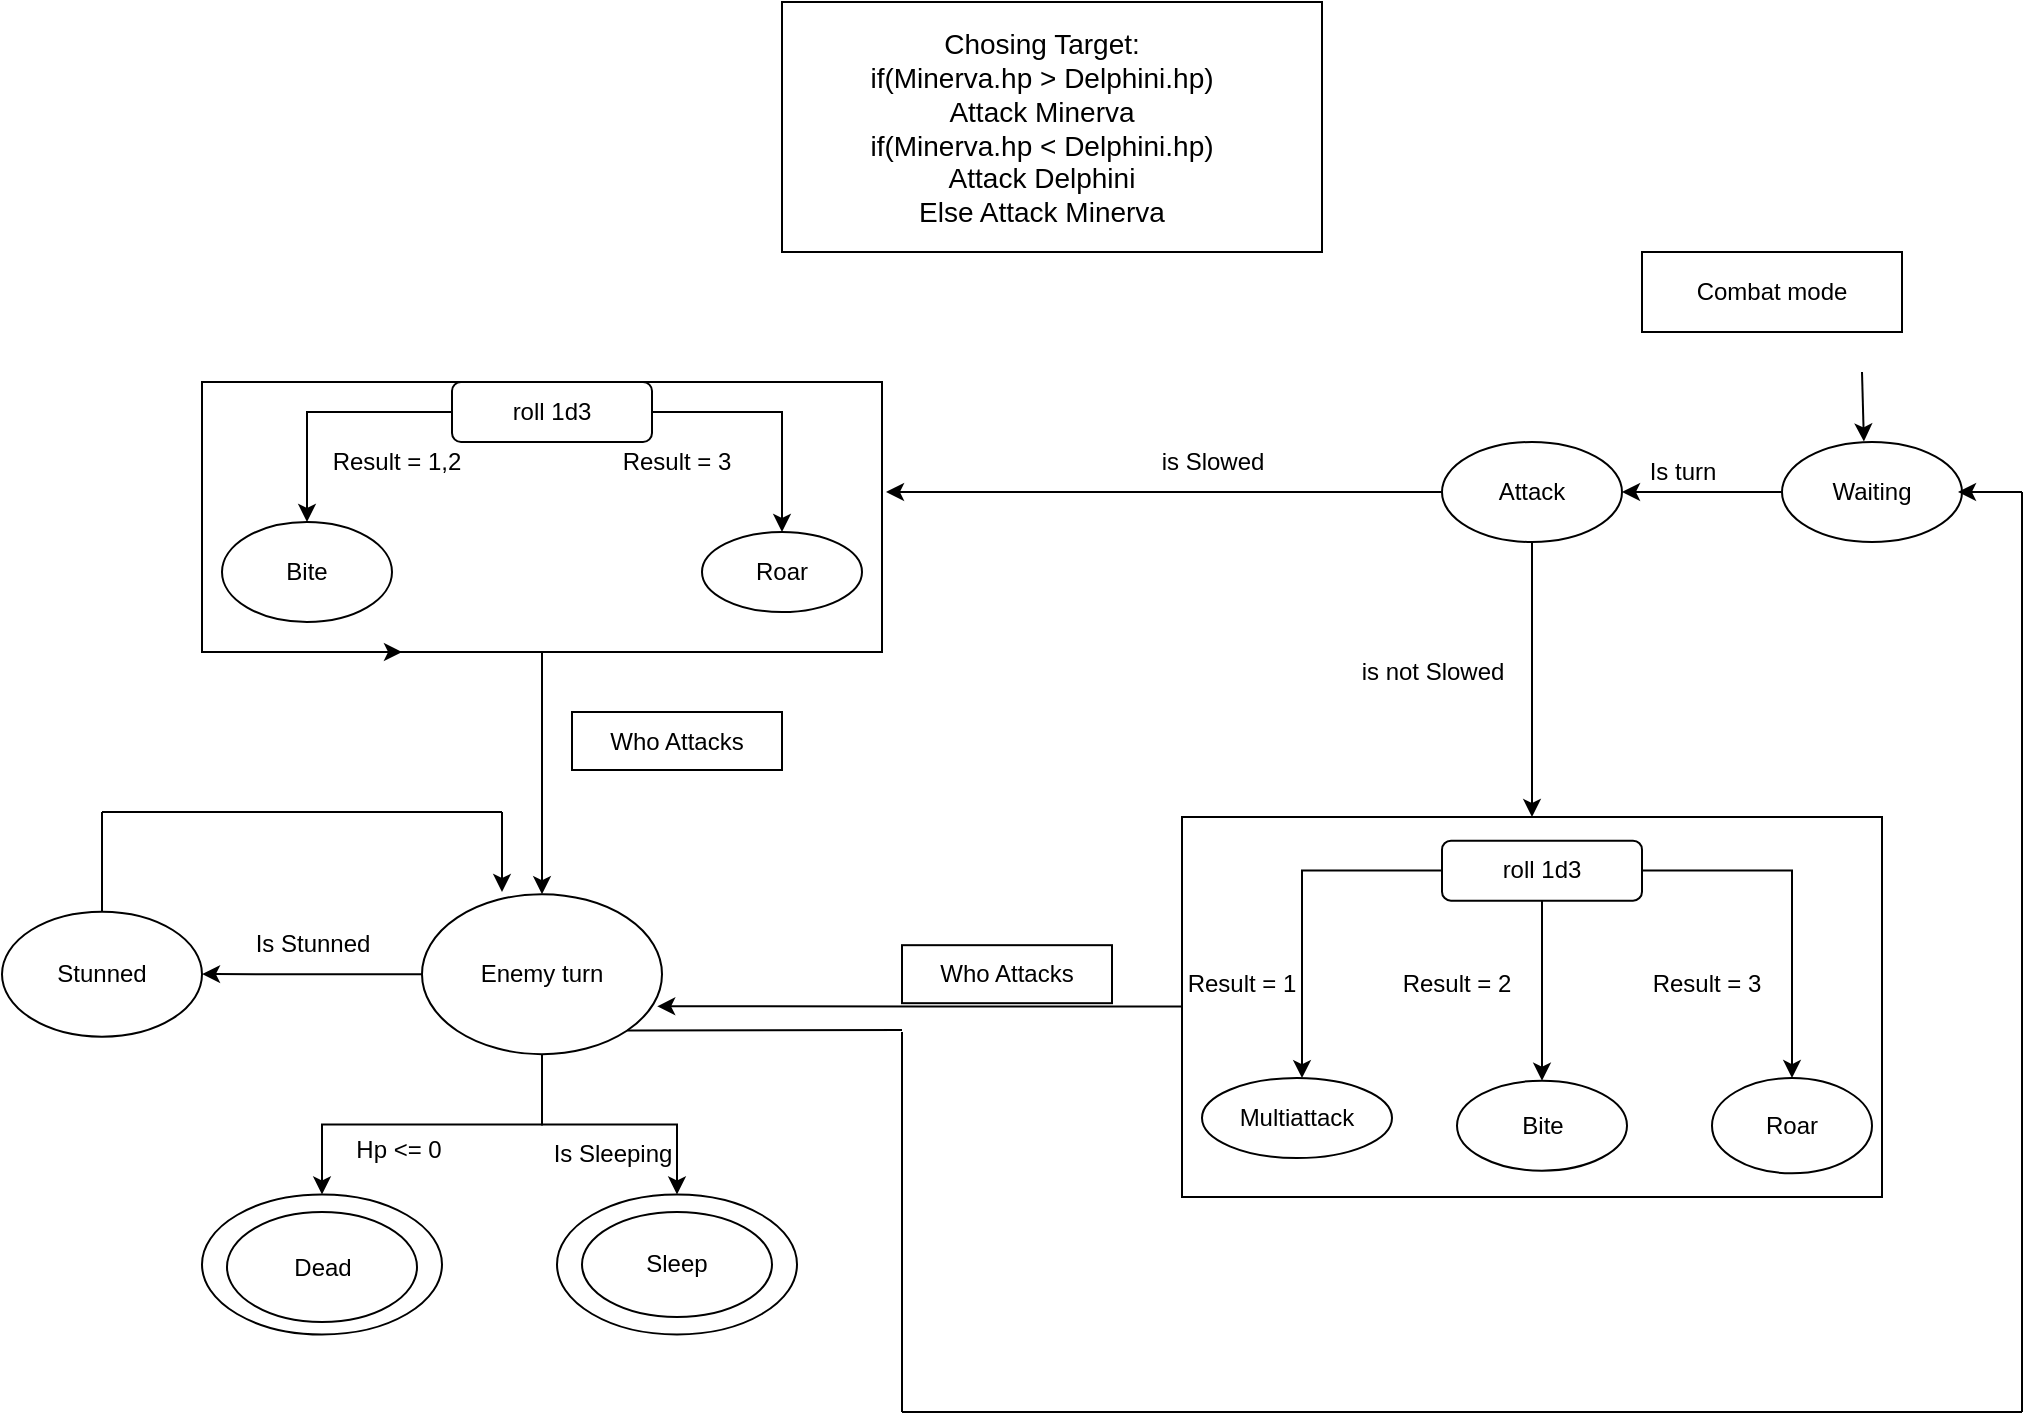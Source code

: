 <mxfile version="14.0.1" type="device" pages="2"><diagram id="6VOfIkp5MJ4eVVZs-sxr" name="Page-1"><mxGraphModel dx="1865" dy="1717" grid="1" gridSize="10" guides="1" tooltips="1" connect="1" arrows="1" fold="1" page="1" pageScale="1" pageWidth="827" pageHeight="1169" math="0" shadow="0"><root><mxCell id="0"/><mxCell id="1" parent="0"/><mxCell id="dRiMsYf3ziV_F4SYaDLX-1" value="Combat mode" style="rounded=0;whiteSpace=wrap;html=1;" parent="1" vertex="1"><mxGeometry x="408" y="118" width="130" height="40" as="geometry"/></mxCell><mxCell id="dRiMsYf3ziV_F4SYaDLX-2" value="" style="edgeStyle=orthogonalEdgeStyle;rounded=0;orthogonalLoop=1;jettySize=auto;html=1;" parent="1" source="dRiMsYf3ziV_F4SYaDLX-3" target="dRiMsYf3ziV_F4SYaDLX-35" edge="1"><mxGeometry relative="1" as="geometry"/></mxCell><mxCell id="dRiMsYf3ziV_F4SYaDLX-3" value="Waiting" style="ellipse;whiteSpace=wrap;html=1;" parent="1" vertex="1"><mxGeometry x="478" y="213" width="90" height="50" as="geometry"/></mxCell><mxCell id="dRiMsYf3ziV_F4SYaDLX-4" value="Stunned" style="ellipse;whiteSpace=wrap;html=1;" parent="1" vertex="1"><mxGeometry x="-412" y="447.84" width="100" height="62.5" as="geometry"/></mxCell><mxCell id="dRiMsYf3ziV_F4SYaDLX-5" value="" style="ellipse;whiteSpace=wrap;html=1;direction=west;" parent="1" vertex="1"><mxGeometry x="-134.5" y="589.25" width="120" height="70" as="geometry"/></mxCell><mxCell id="dRiMsYf3ziV_F4SYaDLX-6" value="Sleep" style="ellipse;whiteSpace=wrap;html=1;" parent="1" vertex="1"><mxGeometry x="-122" y="598" width="95" height="52.5" as="geometry"/></mxCell><mxCell id="dRiMsYf3ziV_F4SYaDLX-7" style="edgeStyle=orthogonalEdgeStyle;rounded=0;orthogonalLoop=1;jettySize=auto;html=1;" parent="1" source="dRiMsYf3ziV_F4SYaDLX-8" target="dRiMsYf3ziV_F4SYaDLX-40" edge="1"><mxGeometry relative="1" as="geometry"/></mxCell><mxCell id="dRiMsYf3ziV_F4SYaDLX-8" value="" style="rounded=0;whiteSpace=wrap;html=1;" parent="1" vertex="1"><mxGeometry x="-312" y="183" width="340" height="135" as="geometry"/></mxCell><mxCell id="dRiMsYf3ziV_F4SYaDLX-9" value="is Slowed" style="text;html=1;align=center;verticalAlign=middle;resizable=0;points=[];autosize=1;" parent="1" vertex="1"><mxGeometry x="158" y="213" width="70" height="20" as="geometry"/></mxCell><mxCell id="dRiMsYf3ziV_F4SYaDLX-10" value="" style="edgeStyle=orthogonalEdgeStyle;rounded=0;orthogonalLoop=1;jettySize=auto;html=1;" parent="1" source="dRiMsYf3ziV_F4SYaDLX-12" target="dRiMsYf3ziV_F4SYaDLX-13" edge="1"><mxGeometry relative="1" as="geometry"/></mxCell><mxCell id="dRiMsYf3ziV_F4SYaDLX-11" value="" style="edgeStyle=orthogonalEdgeStyle;rounded=0;orthogonalLoop=1;jettySize=auto;html=1;" parent="1" source="dRiMsYf3ziV_F4SYaDLX-12" target="dRiMsYf3ziV_F4SYaDLX-15" edge="1"><mxGeometry relative="1" as="geometry"/></mxCell><mxCell id="dRiMsYf3ziV_F4SYaDLX-12" value="roll 1d3" style="rounded=1;whiteSpace=wrap;html=1;" parent="1" vertex="1"><mxGeometry x="-187" y="183" width="100" height="30" as="geometry"/></mxCell><mxCell id="dRiMsYf3ziV_F4SYaDLX-13" value="Bite" style="ellipse;whiteSpace=wrap;html=1;rounded=1;" parent="1" vertex="1"><mxGeometry x="-302" y="253" width="85" height="50" as="geometry"/></mxCell><mxCell id="dRiMsYf3ziV_F4SYaDLX-14" value="Result = 1,2" style="text;html=1;strokeColor=none;fillColor=none;align=center;verticalAlign=middle;whiteSpace=wrap;rounded=0;rotation=0;" parent="1" vertex="1"><mxGeometry x="-252" y="213" width="75" height="20" as="geometry"/></mxCell><mxCell id="dRiMsYf3ziV_F4SYaDLX-15" value="Roar" style="ellipse;whiteSpace=wrap;html=1;rounded=1;" parent="1" vertex="1"><mxGeometry x="-62" y="258" width="80" height="40" as="geometry"/></mxCell><mxCell id="dRiMsYf3ziV_F4SYaDLX-16" value="Result = 3" style="text;html=1;strokeColor=none;fillColor=none;align=center;verticalAlign=middle;whiteSpace=wrap;rounded=0;rotation=0;" parent="1" vertex="1"><mxGeometry x="-112" y="213" width="75" height="20" as="geometry"/></mxCell><mxCell id="dRiMsYf3ziV_F4SYaDLX-17" style="edgeStyle=orthogonalEdgeStyle;rounded=0;orthogonalLoop=1;jettySize=auto;html=1;entryX=0.98;entryY=0.701;entryDx=0;entryDy=0;entryPerimeter=0;" parent="1" source="dRiMsYf3ziV_F4SYaDLX-18" target="dRiMsYf3ziV_F4SYaDLX-40" edge="1"><mxGeometry relative="1" as="geometry"><Array as="points"><mxPoint x="48" y="496"/></Array></mxGeometry></mxCell><mxCell id="dRiMsYf3ziV_F4SYaDLX-18" value="" style="whiteSpace=wrap;html=1;" parent="1" vertex="1"><mxGeometry x="178" y="400.5" width="350" height="190" as="geometry"/></mxCell><mxCell id="dRiMsYf3ziV_F4SYaDLX-19" value="is not Slowed" style="text;html=1;align=center;verticalAlign=middle;resizable=0;points=[];autosize=1;" parent="1" vertex="1"><mxGeometry x="258" y="318" width="90" height="20" as="geometry"/></mxCell><mxCell id="dRiMsYf3ziV_F4SYaDLX-20" value="" style="edgeStyle=orthogonalEdgeStyle;rounded=0;orthogonalLoop=1;jettySize=auto;html=1;" parent="1" source="dRiMsYf3ziV_F4SYaDLX-23" target="dRiMsYf3ziV_F4SYaDLX-24" edge="1"><mxGeometry relative="1" as="geometry"><Array as="points"><mxPoint x="238" y="427.5"/></Array></mxGeometry></mxCell><mxCell id="dRiMsYf3ziV_F4SYaDLX-21" value="" style="edgeStyle=orthogonalEdgeStyle;rounded=0;orthogonalLoop=1;jettySize=auto;html=1;" parent="1" source="dRiMsYf3ziV_F4SYaDLX-23" target="dRiMsYf3ziV_F4SYaDLX-26" edge="1"><mxGeometry relative="1" as="geometry"/></mxCell><mxCell id="dRiMsYf3ziV_F4SYaDLX-22" value="" style="edgeStyle=orthogonalEdgeStyle;rounded=0;orthogonalLoop=1;jettySize=auto;html=1;" parent="1" source="dRiMsYf3ziV_F4SYaDLX-23" target="dRiMsYf3ziV_F4SYaDLX-28" edge="1"><mxGeometry relative="1" as="geometry"/></mxCell><mxCell id="dRiMsYf3ziV_F4SYaDLX-23" value="roll 1d3" style="rounded=1;whiteSpace=wrap;html=1;" parent="1" vertex="1"><mxGeometry x="308" y="412.34" width="100" height="30" as="geometry"/></mxCell><mxCell id="dRiMsYf3ziV_F4SYaDLX-24" value="Multiattack" style="ellipse;whiteSpace=wrap;html=1;rounded=1;" parent="1" vertex="1"><mxGeometry x="188" y="531.03" width="95" height="40" as="geometry"/></mxCell><mxCell id="dRiMsYf3ziV_F4SYaDLX-25" value="Result = 1" style="text;html=1;strokeColor=none;fillColor=none;align=center;verticalAlign=middle;whiteSpace=wrap;rounded=0;" parent="1" vertex="1"><mxGeometry x="178" y="466.09" width="60" height="35" as="geometry"/></mxCell><mxCell id="dRiMsYf3ziV_F4SYaDLX-26" value="Bite" style="ellipse;whiteSpace=wrap;html=1;rounded=1;" parent="1" vertex="1"><mxGeometry x="315.5" y="532.34" width="85" height="45" as="geometry"/></mxCell><mxCell id="dRiMsYf3ziV_F4SYaDLX-27" value="Result = 2" style="text;html=1;strokeColor=none;fillColor=none;align=center;verticalAlign=middle;whiteSpace=wrap;rounded=0;" parent="1" vertex="1"><mxGeometry x="283" y="473.59" width="65" height="20" as="geometry"/></mxCell><mxCell id="dRiMsYf3ziV_F4SYaDLX-28" value="Roar" style="ellipse;whiteSpace=wrap;html=1;rounded=1;" parent="1" vertex="1"><mxGeometry x="443" y="531.03" width="80" height="47.63" as="geometry"/></mxCell><mxCell id="dRiMsYf3ziV_F4SYaDLX-29" value="Result = 3" style="text;html=1;strokeColor=none;fillColor=none;align=center;verticalAlign=middle;whiteSpace=wrap;rounded=0;" parent="1" vertex="1"><mxGeometry x="408" y="473.59" width="65" height="20" as="geometry"/></mxCell><mxCell id="dRiMsYf3ziV_F4SYaDLX-30" value="Is Sleeping" style="text;html=1;align=center;verticalAlign=middle;resizable=0;points=[];autosize=1;" parent="1" vertex="1"><mxGeometry x="-142" y="558.66" width="70" height="20" as="geometry"/></mxCell><mxCell id="dRiMsYf3ziV_F4SYaDLX-31" value="Is Stunned" style="text;html=1;align=center;verticalAlign=middle;resizable=0;points=[];autosize=1;" parent="1" vertex="1"><mxGeometry x="-292" y="453.59" width="70" height="20" as="geometry"/></mxCell><mxCell id="dRiMsYf3ziV_F4SYaDLX-32" value="" style="endArrow=classic;html=1;entryX=0.455;entryY=-0.006;entryDx=0;entryDy=0;entryPerimeter=0;" parent="1" target="dRiMsYf3ziV_F4SYaDLX-3" edge="1"><mxGeometry width="50" height="50" relative="1" as="geometry"><mxPoint x="518" y="178" as="sourcePoint"/><mxPoint x="548" y="198" as="targetPoint"/></mxGeometry></mxCell><mxCell id="dRiMsYf3ziV_F4SYaDLX-33" style="edgeStyle=orthogonalEdgeStyle;rounded=0;orthogonalLoop=1;jettySize=auto;html=1;" parent="1" source="dRiMsYf3ziV_F4SYaDLX-35" edge="1"><mxGeometry relative="1" as="geometry"><mxPoint x="30" y="238" as="targetPoint"/></mxGeometry></mxCell><mxCell id="dRiMsYf3ziV_F4SYaDLX-34" style="edgeStyle=orthogonalEdgeStyle;rounded=0;orthogonalLoop=1;jettySize=auto;html=1;" parent="1" source="dRiMsYf3ziV_F4SYaDLX-35" target="dRiMsYf3ziV_F4SYaDLX-18" edge="1"><mxGeometry relative="1" as="geometry"/></mxCell><mxCell id="dRiMsYf3ziV_F4SYaDLX-35" value="Attack" style="ellipse;whiteSpace=wrap;html=1;" parent="1" vertex="1"><mxGeometry x="308" y="213" width="90" height="50" as="geometry"/></mxCell><mxCell id="dRiMsYf3ziV_F4SYaDLX-36" value="Is turn" style="text;html=1;align=center;verticalAlign=middle;resizable=0;points=[];autosize=1;" parent="1" vertex="1"><mxGeometry x="403" y="218" width="50" height="20" as="geometry"/></mxCell><mxCell id="dRiMsYf3ziV_F4SYaDLX-37" style="edgeStyle=orthogonalEdgeStyle;rounded=0;orthogonalLoop=1;jettySize=auto;html=1;" parent="1" source="dRiMsYf3ziV_F4SYaDLX-40" target="dRiMsYf3ziV_F4SYaDLX-4" edge="1"><mxGeometry relative="1" as="geometry"/></mxCell><mxCell id="dRiMsYf3ziV_F4SYaDLX-38" style="edgeStyle=orthogonalEdgeStyle;rounded=0;orthogonalLoop=1;jettySize=auto;html=1;entryX=0.5;entryY=1;entryDx=0;entryDy=0;" parent="1" source="dRiMsYf3ziV_F4SYaDLX-40" target="dRiMsYf3ziV_F4SYaDLX-44" edge="1"><mxGeometry relative="1" as="geometry"/></mxCell><mxCell id="dRiMsYf3ziV_F4SYaDLX-39" style="edgeStyle=orthogonalEdgeStyle;rounded=0;orthogonalLoop=1;jettySize=auto;html=1;" parent="1" source="dRiMsYf3ziV_F4SYaDLX-40" target="dRiMsYf3ziV_F4SYaDLX-5" edge="1"><mxGeometry relative="1" as="geometry"/></mxCell><mxCell id="dRiMsYf3ziV_F4SYaDLX-40" value="Enemy turn" style="ellipse;whiteSpace=wrap;html=1;" parent="1" vertex="1"><mxGeometry x="-202" y="439.09" width="120" height="80" as="geometry"/></mxCell><mxCell id="dRiMsYf3ziV_F4SYaDLX-41" value="Who Attacks" style="rounded=0;whiteSpace=wrap;html=1;" parent="1" vertex="1"><mxGeometry x="-127" y="348" width="105" height="29" as="geometry"/></mxCell><mxCell id="dRiMsYf3ziV_F4SYaDLX-42" value="" style="rounded=0;whiteSpace=wrap;html=1;" parent="1" vertex="1"><mxGeometry x="-22" y="-7" width="270" height="125" as="geometry"/></mxCell><mxCell id="dRiMsYf3ziV_F4SYaDLX-43" value="&lt;font style=&quot;font-size: 14px&quot;&gt;Chosing Target:&lt;br&gt;if(Minerva.hp &amp;gt; Delphini.hp)&lt;br&gt;Attack Minerva&lt;br&gt;if(Minerva.hp &amp;lt; Delphini.hp)&lt;br&gt;Attack Delphini&lt;br&gt;Else Attack Minerva&lt;/font&gt;" style="text;html=1;strokeColor=none;fillColor=none;align=center;verticalAlign=middle;whiteSpace=wrap;rounded=0;" parent="1" vertex="1"><mxGeometry x="-22" y="-4.5" width="260" height="120" as="geometry"/></mxCell><mxCell id="dRiMsYf3ziV_F4SYaDLX-44" value="" style="ellipse;whiteSpace=wrap;html=1;direction=west;" parent="1" vertex="1"><mxGeometry x="-312" y="589.25" width="120" height="70" as="geometry"/></mxCell><mxCell id="dRiMsYf3ziV_F4SYaDLX-45" value="Dead" style="ellipse;whiteSpace=wrap;html=1;" parent="1" vertex="1"><mxGeometry x="-299.5" y="598" width="95" height="55" as="geometry"/></mxCell><mxCell id="dRiMsYf3ziV_F4SYaDLX-46" value="Hp &amp;lt;= 0" style="text;html=1;align=center;verticalAlign=middle;resizable=0;points=[];autosize=1;" parent="1" vertex="1"><mxGeometry x="-244.5" y="557.34" width="60" height="20" as="geometry"/></mxCell><mxCell id="dRiMsYf3ziV_F4SYaDLX-47" value="Who Attacks" style="rounded=0;whiteSpace=wrap;html=1;" parent="1" vertex="1"><mxGeometry x="38" y="464.59" width="105" height="29" as="geometry"/></mxCell><mxCell id="dRiMsYf3ziV_F4SYaDLX-48" style="edgeStyle=orthogonalEdgeStyle;rounded=0;orthogonalLoop=1;jettySize=auto;html=1;exitX=0.25;exitY=1;exitDx=0;exitDy=0;entryX=0.294;entryY=0.998;entryDx=0;entryDy=0;entryPerimeter=0;" parent="1" source="dRiMsYf3ziV_F4SYaDLX-8" target="dRiMsYf3ziV_F4SYaDLX-8" edge="1"><mxGeometry relative="1" as="geometry"/></mxCell><mxCell id="dRiMsYf3ziV_F4SYaDLX-49" value="" style="endArrow=none;html=1;exitX=0.5;exitY=0;exitDx=0;exitDy=0;" parent="1" source="dRiMsYf3ziV_F4SYaDLX-4" edge="1"><mxGeometry width="50" height="50" relative="1" as="geometry"><mxPoint x="-402" y="377" as="sourcePoint"/><mxPoint x="-362" y="398" as="targetPoint"/></mxGeometry></mxCell><mxCell id="dRiMsYf3ziV_F4SYaDLX-50" value="" style="endArrow=none;html=1;" parent="1" edge="1"><mxGeometry width="50" height="50" relative="1" as="geometry"><mxPoint x="-362" y="398" as="sourcePoint"/><mxPoint x="-162" y="398" as="targetPoint"/></mxGeometry></mxCell><mxCell id="dRiMsYf3ziV_F4SYaDLX-51" value="" style="endArrow=classic;html=1;" parent="1" edge="1"><mxGeometry width="50" height="50" relative="1" as="geometry"><mxPoint x="-162" y="398" as="sourcePoint"/><mxPoint x="-162" y="438" as="targetPoint"/></mxGeometry></mxCell><mxCell id="dRiMsYf3ziV_F4SYaDLX-52" value="" style="endArrow=none;html=1;exitX=1;exitY=1;exitDx=0;exitDy=0;" parent="1" source="dRiMsYf3ziV_F4SYaDLX-40" edge="1"><mxGeometry width="50" height="50" relative="1" as="geometry"><mxPoint x="58" y="621.03" as="sourcePoint"/><mxPoint x="38" y="507" as="targetPoint"/></mxGeometry></mxCell><mxCell id="dRiMsYf3ziV_F4SYaDLX-53" value="" style="endArrow=none;html=1;" parent="1" edge="1"><mxGeometry width="50" height="50" relative="1" as="geometry"><mxPoint x="38" y="698" as="sourcePoint"/><mxPoint x="38" y="508" as="targetPoint"/></mxGeometry></mxCell><mxCell id="dRiMsYf3ziV_F4SYaDLX-54" value="" style="endArrow=none;html=1;" parent="1" edge="1"><mxGeometry width="50" height="50" relative="1" as="geometry"><mxPoint x="38" y="698" as="sourcePoint"/><mxPoint x="598" y="698" as="targetPoint"/></mxGeometry></mxCell><mxCell id="dRiMsYf3ziV_F4SYaDLX-55" value="" style="endArrow=none;html=1;" parent="1" edge="1"><mxGeometry width="50" height="50" relative="1" as="geometry"><mxPoint x="598" y="698" as="sourcePoint"/><mxPoint x="598" y="238" as="targetPoint"/></mxGeometry></mxCell><mxCell id="dRiMsYf3ziV_F4SYaDLX-56" value="" style="endArrow=classic;html=1;" parent="1" edge="1"><mxGeometry width="50" height="50" relative="1" as="geometry"><mxPoint x="598" y="238" as="sourcePoint"/><mxPoint x="566" y="238" as="targetPoint"/></mxGeometry></mxCell></root></mxGraphModel></diagram><diagram name="Page-2" id="m1VgzOL3wZq4JXp-RncS"><mxGraphModel dx="1038" dy="1717" grid="1" gridSize="10" guides="1" tooltips="1" connect="1" arrows="1" fold="1" page="1" pageScale="1" pageWidth="827" pageHeight="1169" math="0" shadow="0"><root><mxCell id="H__SktCJTJ-qRmfpocOp-0"/><mxCell id="H__SktCJTJ-qRmfpocOp-1" parent="H__SktCJTJ-qRmfpocOp-0"/><mxCell id="0wc1SDOCddCL8JYk8Won-0" value="Exploration mode" style="rounded=0;whiteSpace=wrap;html=1;" parent="H__SktCJTJ-qRmfpocOp-1" vertex="1"><mxGeometry x="110" y="-290" width="120" height="40" as="geometry"/></mxCell><mxCell id="0wc1SDOCddCL8JYk8Won-1" value="" style="endArrow=classic;html=1;" parent="H__SktCJTJ-qRmfpocOp-1" target="0wc1SDOCddCL8JYk8Won-2" edge="1"><mxGeometry width="50" height="50" relative="1" as="geometry"><mxPoint x="110" y="-200" as="sourcePoint"/><mxPoint x="190" y="-200" as="targetPoint"/></mxGeometry></mxCell><mxCell id="0wc1SDOCddCL8JYk8Won-2" value="IDLE" style="ellipse;whiteSpace=wrap;html=1;" parent="H__SktCJTJ-qRmfpocOp-1" vertex="1"><mxGeometry x="160" y="-230" width="100" height="60" as="geometry"/></mxCell><mxCell id="0wc1SDOCddCL8JYk8Won-3" value="" style="endArrow=classic;html=1;exitX=1;exitY=0.5;exitDx=0;exitDy=0;" parent="H__SktCJTJ-qRmfpocOp-1" source="0wc1SDOCddCL8JYk8Won-2" edge="1"><mxGeometry width="50" height="50" relative="1" as="geometry"><mxPoint x="460" y="-20" as="sourcePoint"/><mxPoint x="490" y="-200" as="targetPoint"/></mxGeometry></mxCell><mxCell id="0wc1SDOCddCL8JYk8Won-4" value="See Minerva and Delphini" style="text;html=1;align=center;verticalAlign=middle;resizable=0;points=[];autosize=1;" parent="H__SktCJTJ-qRmfpocOp-1" vertex="1"><mxGeometry x="290" y="-230" width="150" height="20" as="geometry"/></mxCell><mxCell id="0wc1SDOCddCL8JYk8Won-5" value="Aggressive" style="ellipse;whiteSpace=wrap;html=1;" parent="H__SktCJTJ-qRmfpocOp-1" vertex="1"><mxGeometry x="490" y="-230" width="90" height="60" as="geometry"/></mxCell></root></mxGraphModel></diagram></mxfile>